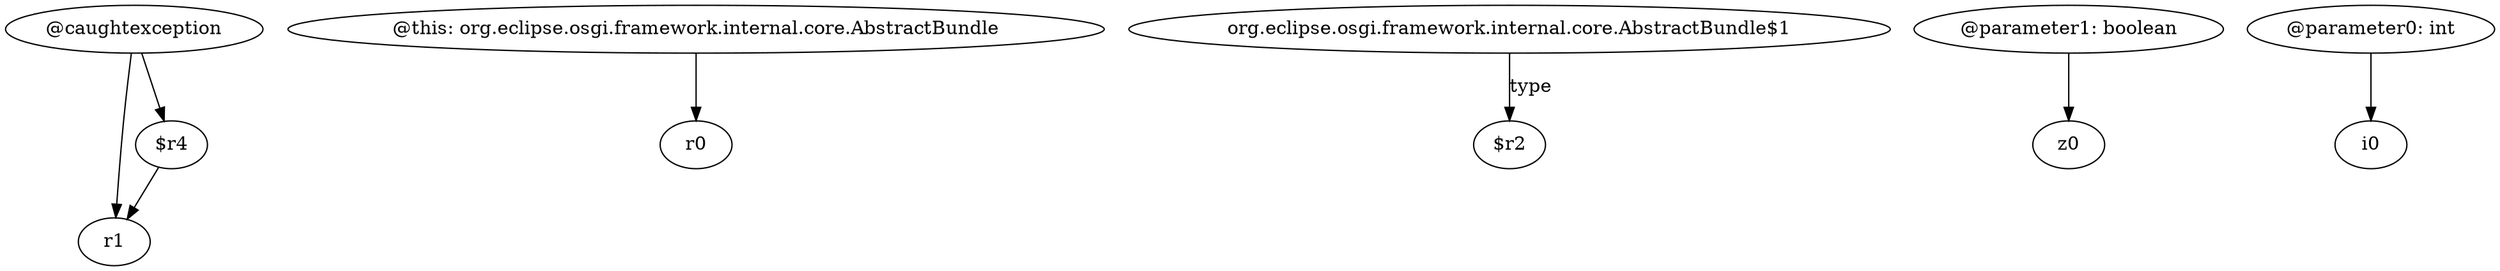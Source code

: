 digraph g {
0[label="@caughtexception"]
1[label="r1"]
0->1[label=""]
2[label="$r4"]
0->2[label=""]
2->1[label=""]
3[label="@this: org.eclipse.osgi.framework.internal.core.AbstractBundle"]
4[label="r0"]
3->4[label=""]
5[label="org.eclipse.osgi.framework.internal.core.AbstractBundle$1"]
6[label="$r2"]
5->6[label="type"]
7[label="@parameter1: boolean"]
8[label="z0"]
7->8[label=""]
9[label="@parameter0: int"]
10[label="i0"]
9->10[label=""]
}